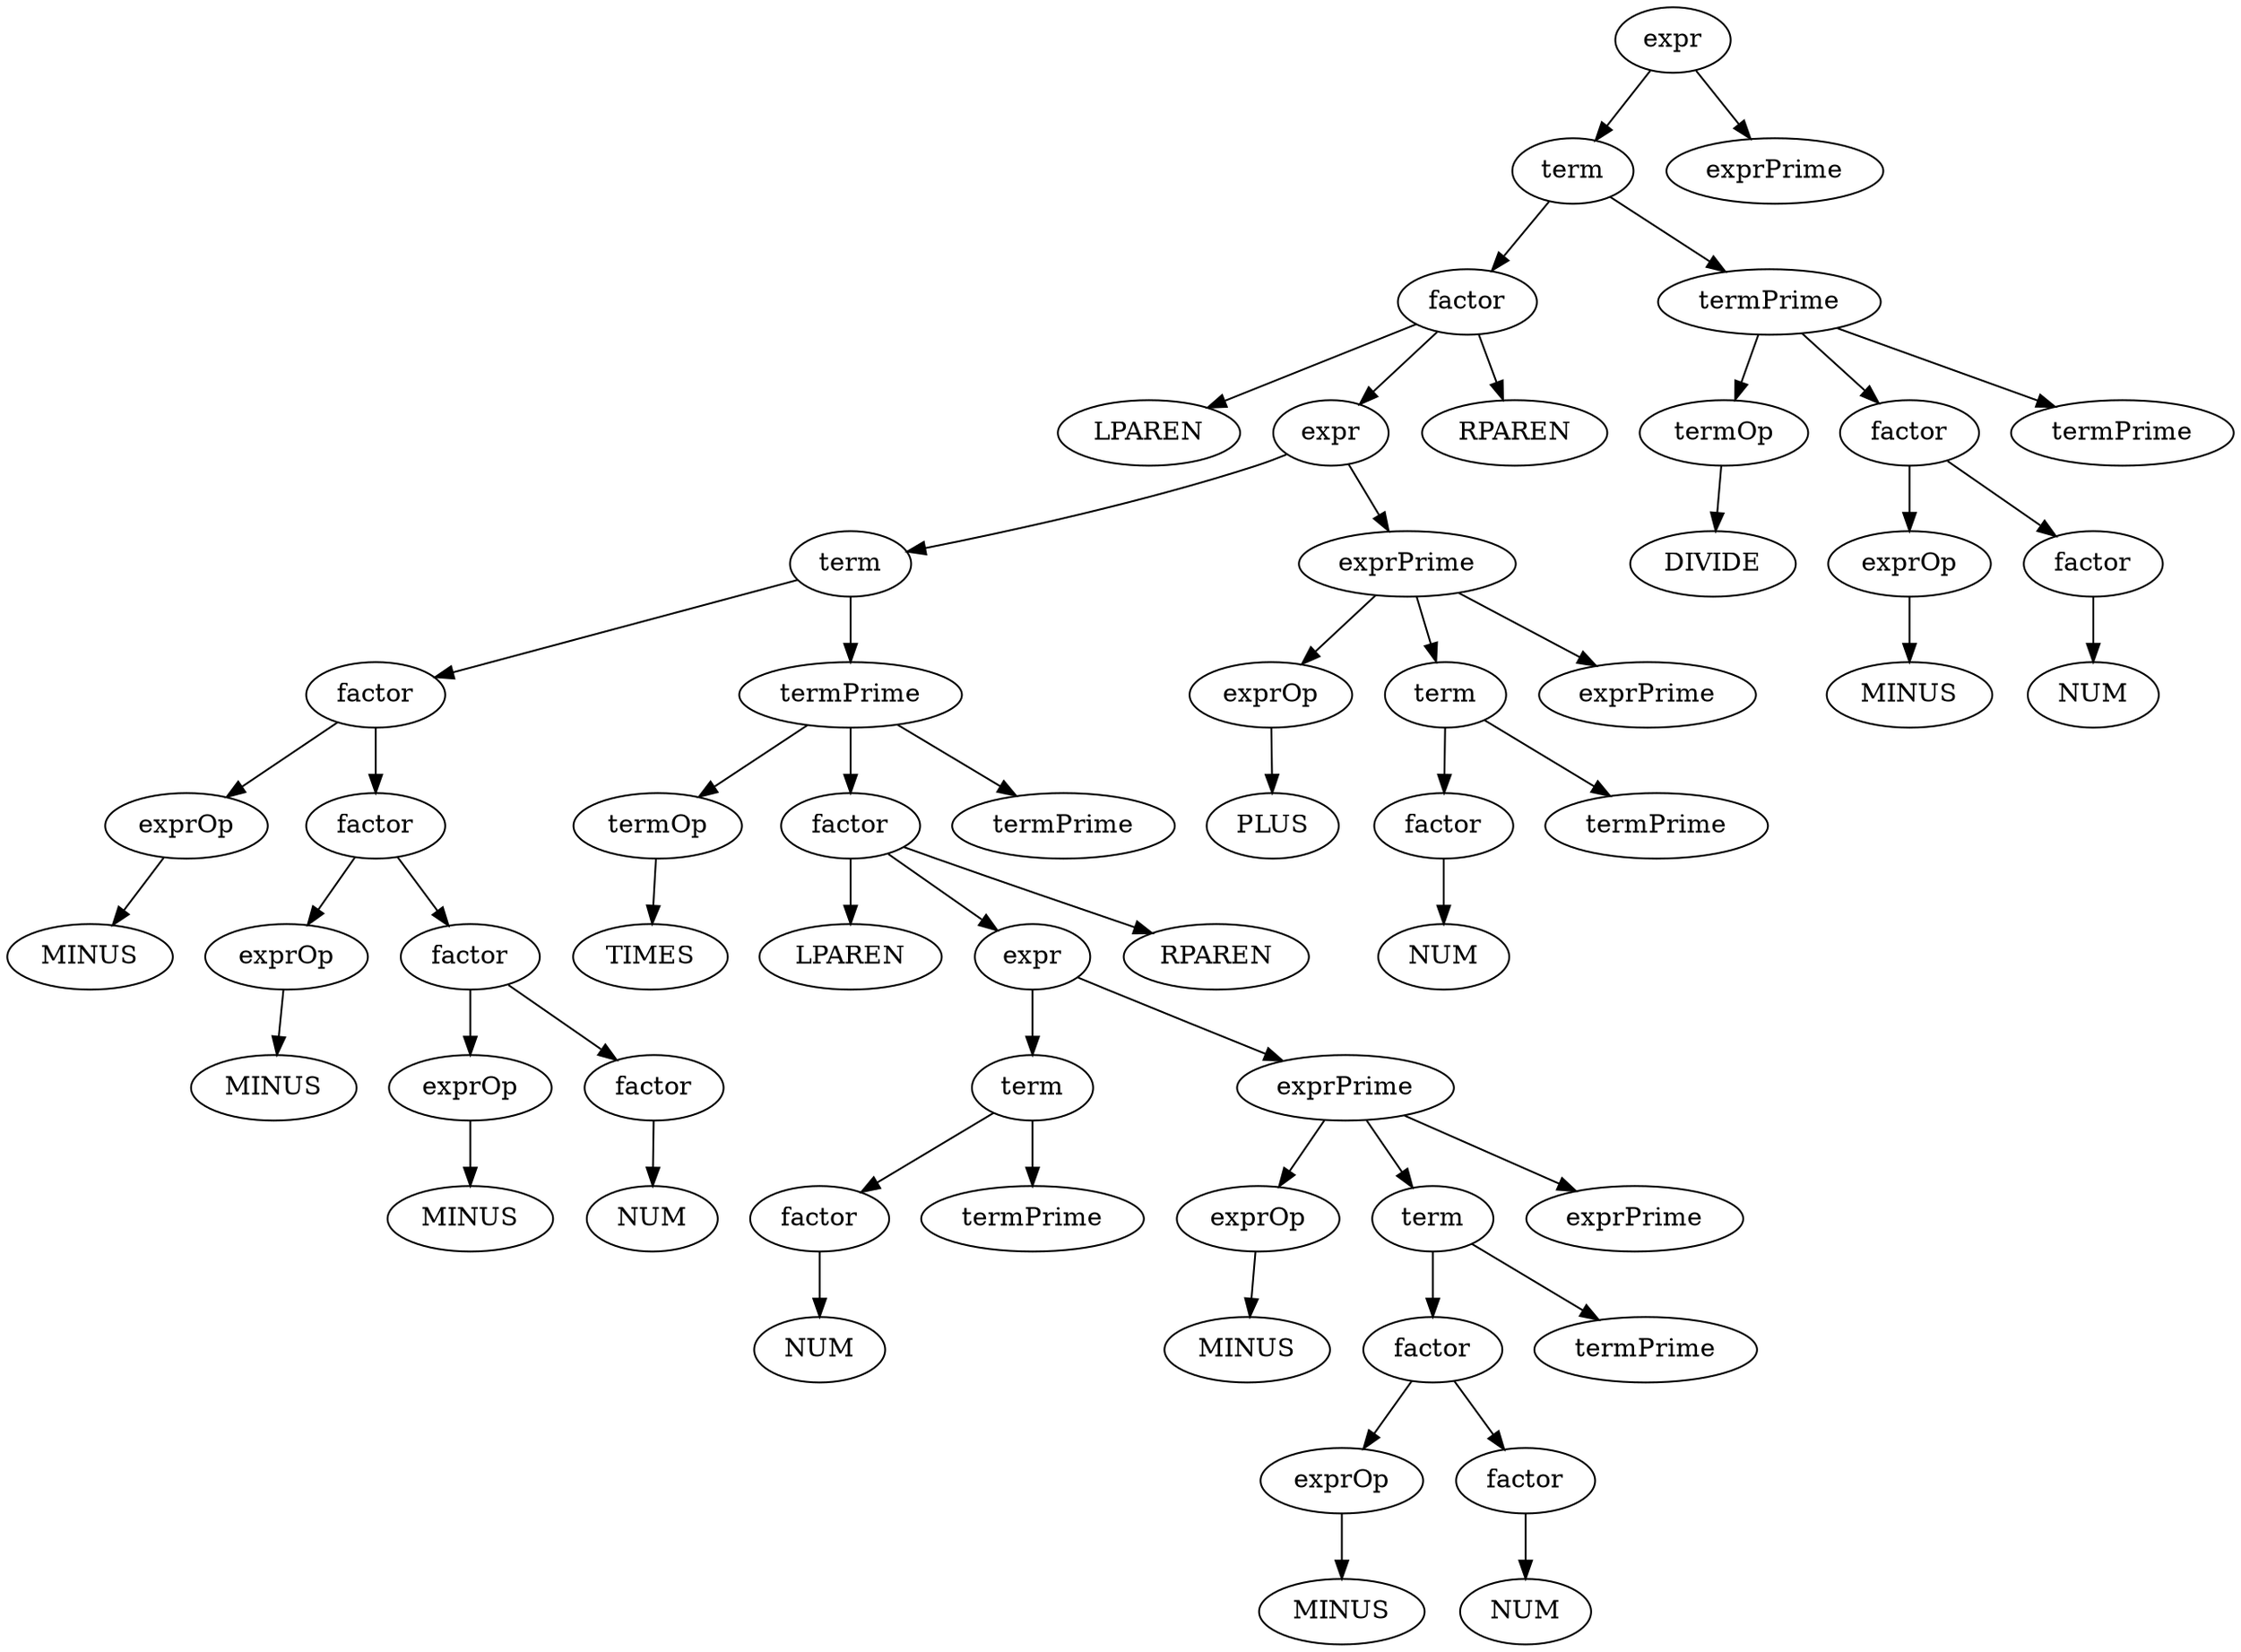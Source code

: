 digraph G {
	0 [label=expr]
	1 [label=term]
	0 -> 1
	2 [label=factor]
	1 -> 2
	3 [label=LPAREN]
	2 -> 3
	5 [label=expr]
	2 -> 5
	6 [label=term]
	5 -> 6
	7 [label=factor]
	6 -> 7
	8 [label=exprOp]
	7 -> 8
	9 [label=MINUS]
	8 -> 9
	11 [label=factor]
	7 -> 11
	12 [label=exprOp]
	11 -> 12
	13 [label=MINUS]
	12 -> 13
	15 [label=factor]
	11 -> 15
	16 [label=exprOp]
	15 -> 16
	17 [label=MINUS]
	16 -> 17
	19 [label=factor]
	15 -> 19
	20 [label=NUM]
	19 -> 20
	22 [label=termPrime]
	6 -> 22
	23 [label=termOp]
	22 -> 23
	24 [label=TIMES]
	23 -> 24
	26 [label=factor]
	22 -> 26
	27 [label=LPAREN]
	26 -> 27
	29 [label=expr]
	26 -> 29
	30 [label=term]
	29 -> 30
	31 [label=factor]
	30 -> 31
	32 [label=NUM]
	31 -> 32
	34 [label=termPrime]
	30 -> 34
	36 [label=exprPrime]
	29 -> 36
	37 [label=exprOp]
	36 -> 37
	38 [label=MINUS]
	37 -> 38
	40 [label=term]
	36 -> 40
	41 [label=factor]
	40 -> 41
	42 [label=exprOp]
	41 -> 42
	43 [label=MINUS]
	42 -> 43
	45 [label=factor]
	41 -> 45
	46 [label=NUM]
	45 -> 46
	48 [label=termPrime]
	40 -> 48
	50 [label=exprPrime]
	36 -> 50
	52 [label=RPAREN]
	26 -> 52
	54 [label=termPrime]
	22 -> 54
	56 [label=exprPrime]
	5 -> 56
	57 [label=exprOp]
	56 -> 57
	58 [label=PLUS]
	57 -> 58
	60 [label=term]
	56 -> 60
	61 [label=factor]
	60 -> 61
	62 [label=NUM]
	61 -> 62
	64 [label=termPrime]
	60 -> 64
	66 [label=exprPrime]
	56 -> 66
	68 [label=RPAREN]
	2 -> 68
	70 [label=termPrime]
	1 -> 70
	71 [label=termOp]
	70 -> 71
	72 [label=DIVIDE]
	71 -> 72
	74 [label=factor]
	70 -> 74
	75 [label=exprOp]
	74 -> 75
	76 [label=MINUS]
	75 -> 76
	78 [label=factor]
	74 -> 78
	79 [label=NUM]
	78 -> 79
	81 [label=termPrime]
	70 -> 81
	83 [label=exprPrime]
	0 -> 83
}